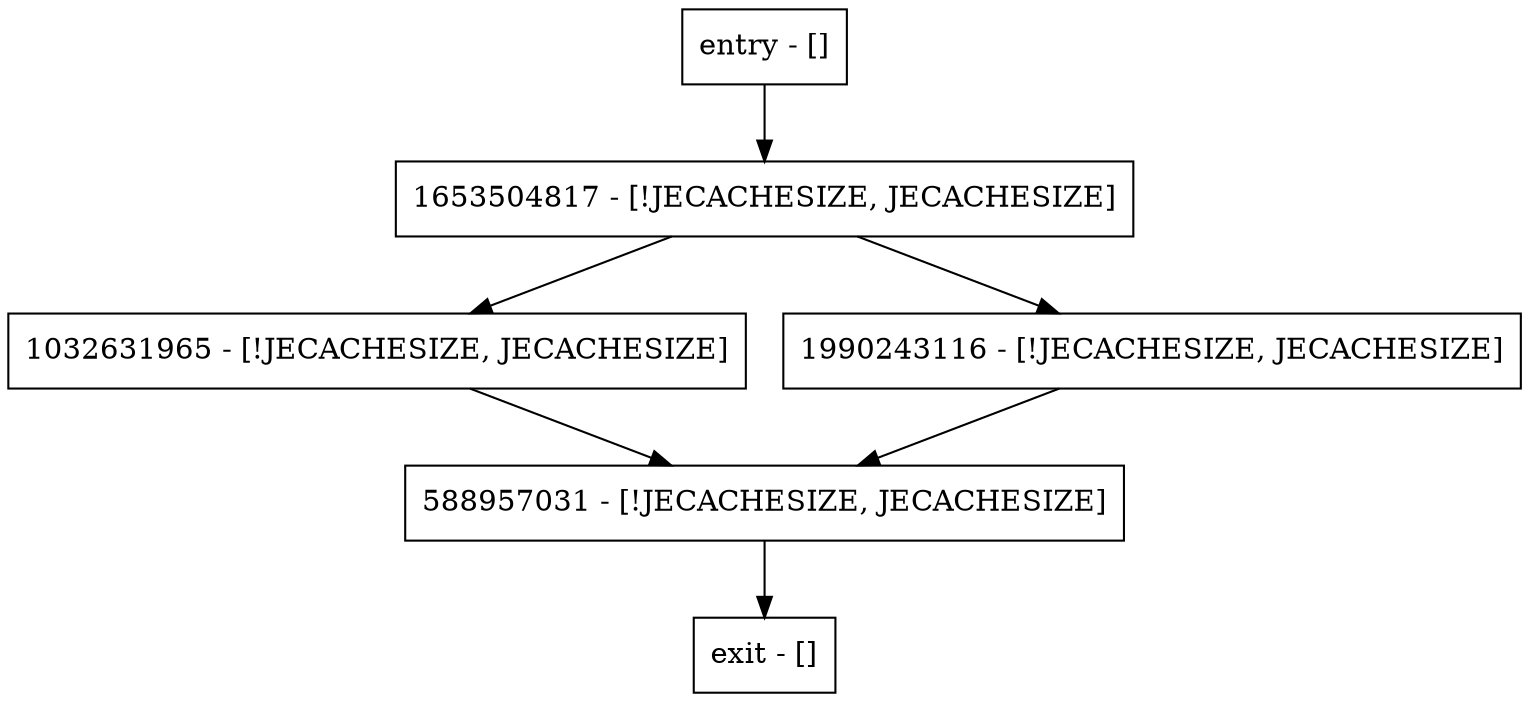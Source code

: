 digraph <clinit> {
node [shape=record];
1032631965 [label="1032631965 - [!JECACHESIZE, JECACHESIZE]"];
entry [label="entry - []"];
exit [label="exit - []"];
1990243116 [label="1990243116 - [!JECACHESIZE, JECACHESIZE]"];
588957031 [label="588957031 - [!JECACHESIZE, JECACHESIZE]"];
1653504817 [label="1653504817 - [!JECACHESIZE, JECACHESIZE]"];
entry;
exit;
1032631965 -> 588957031;
entry -> 1653504817;
1990243116 -> 588957031;
588957031 -> exit;
1653504817 -> 1032631965;
1653504817 -> 1990243116;
}
